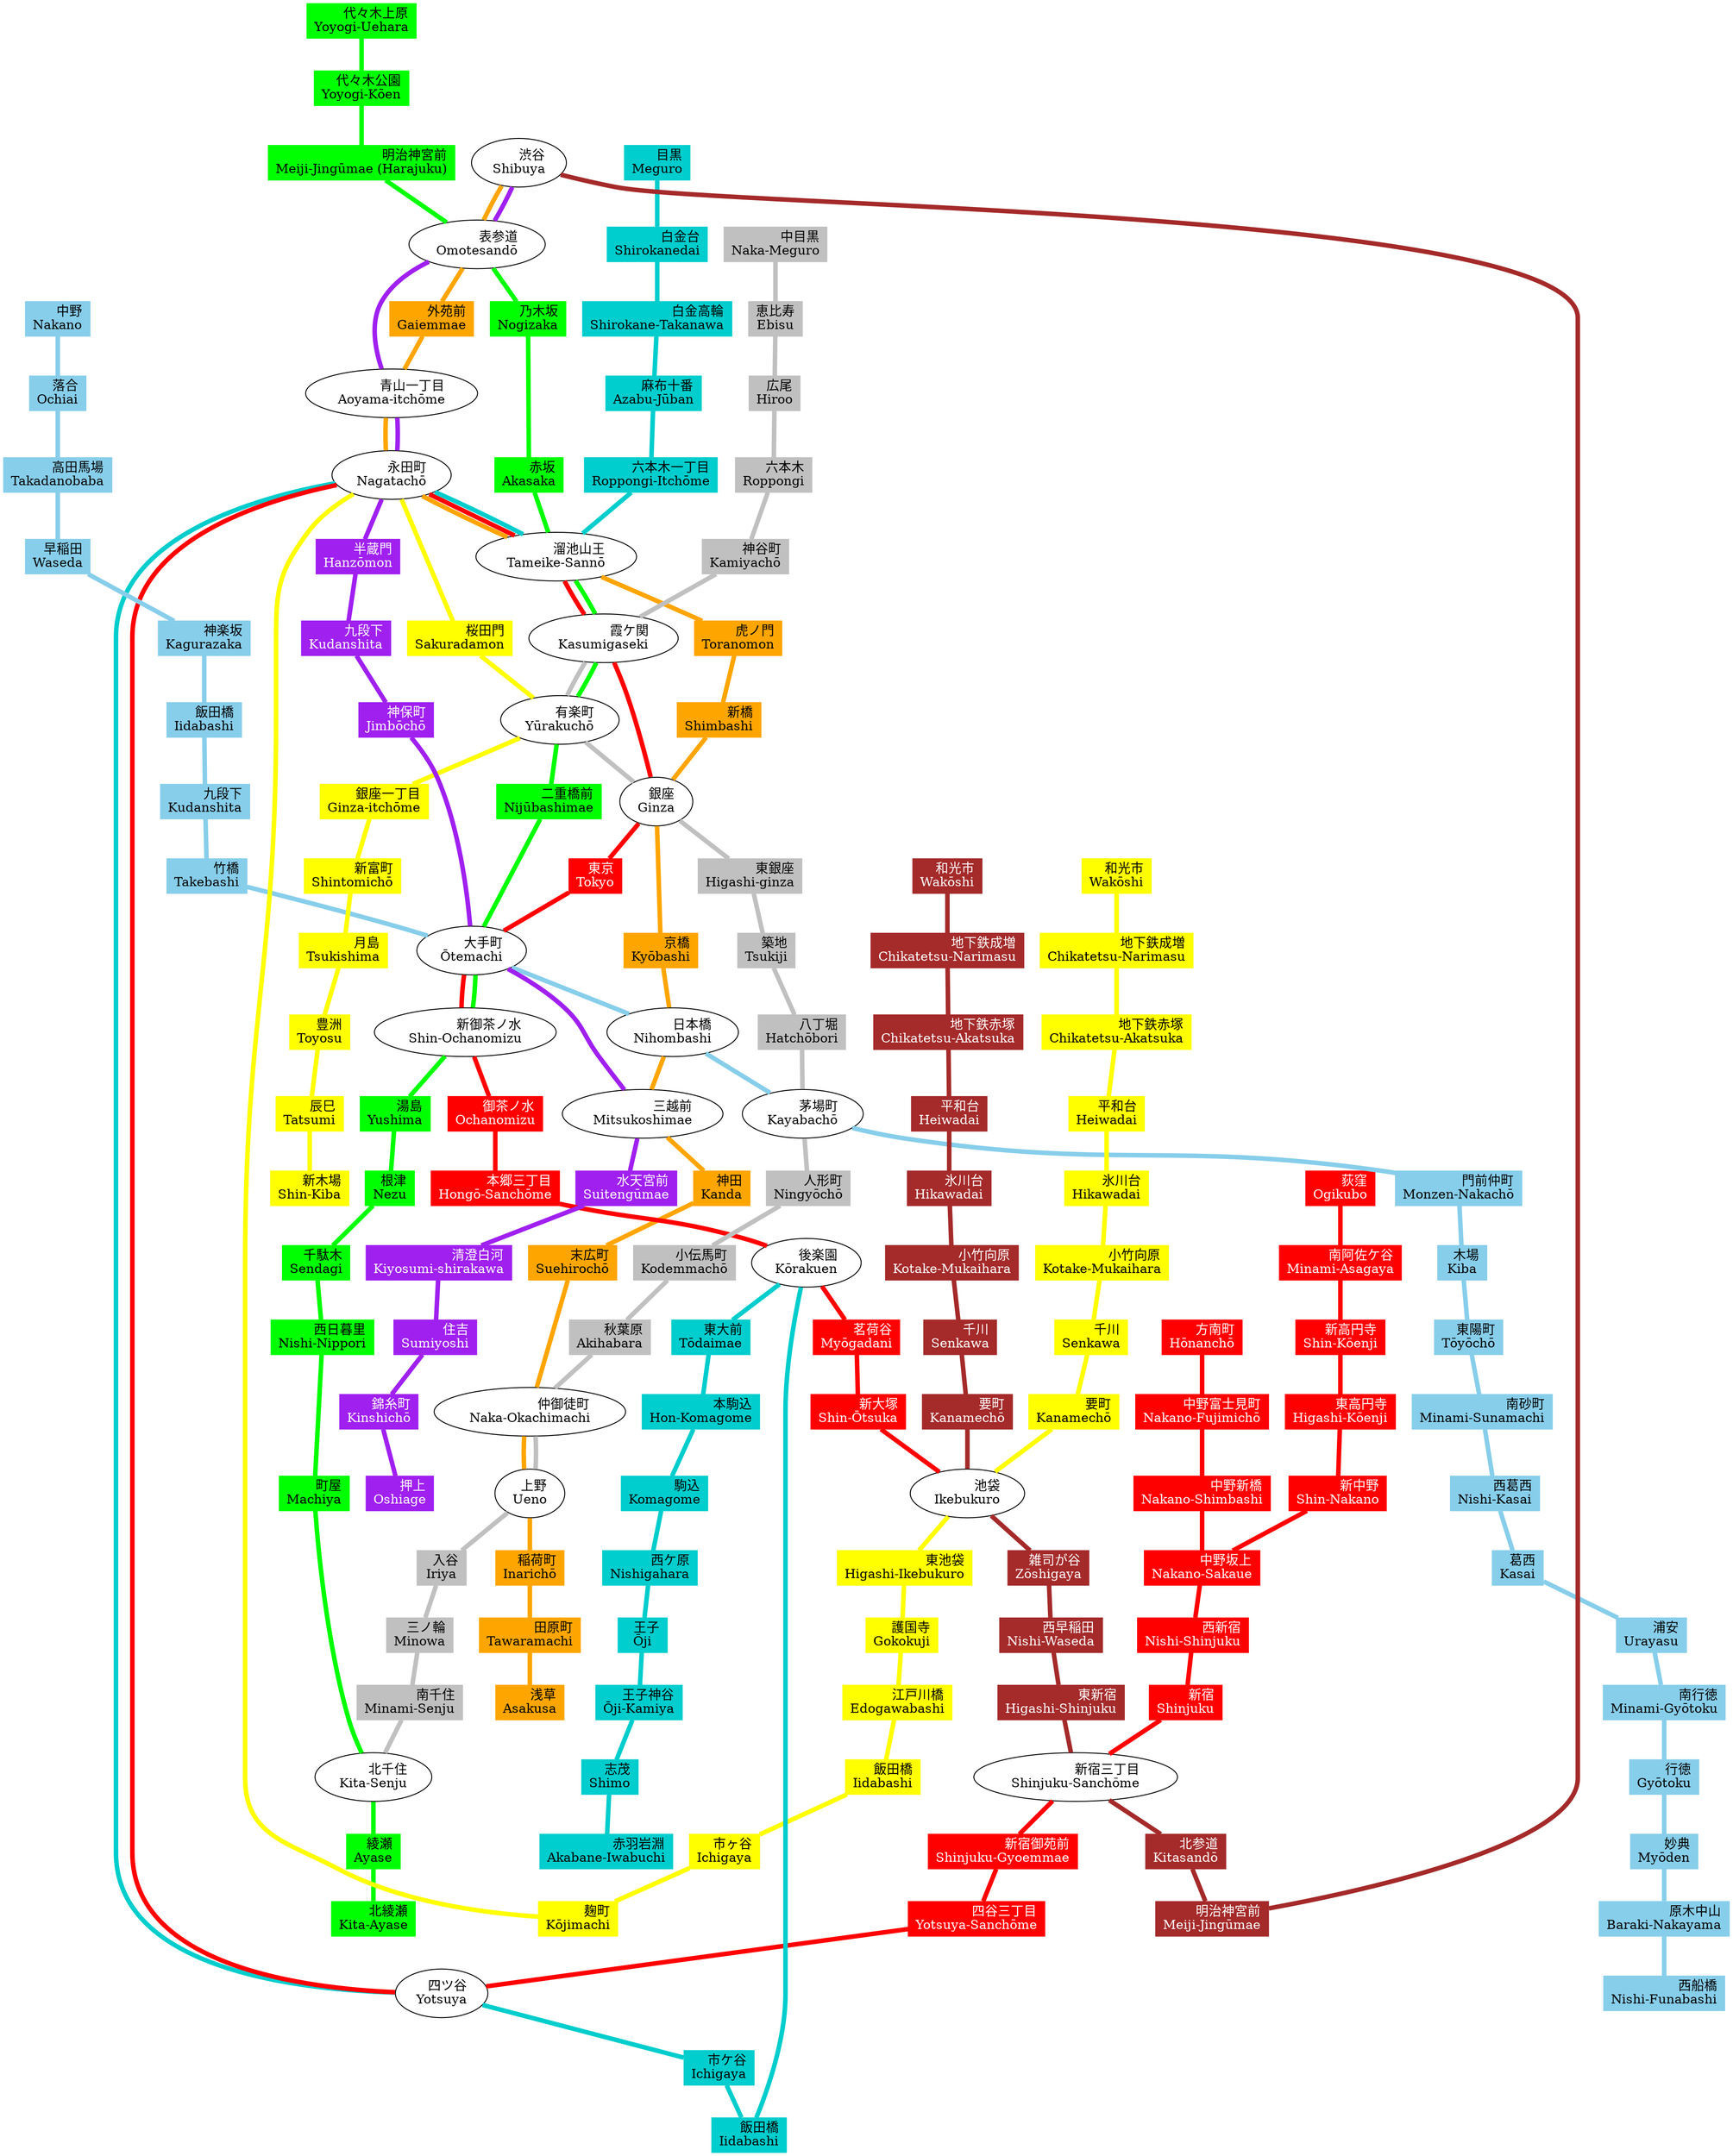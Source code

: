 // Line                               | Code | Color        |
// -----------------------------------+------+--------------+
// No 3:  Ginza Line                  | G    | orange       |
// No 4:  Marunouchi Line             | M    | red          |
// No 4:  Marunouchi Line Branch Line | m    | red          |
// No 2:  Hibiya Line                 | H    | gray         |
// No 5:  Tōzai Line                  | T    | skyblue      |
// No 9:  Chiyoda Line                | C    | green        |
// No 8:  Yūrakuchō Line              | Y    | yellow       |
// No 11: Hanzōmon Line               | Z    | purple       |
// No 7:  Namboku Line                | N    | cyan3        |
// No 13: Fukutoshin Line             | F    | brown        |

graph tokyo_metro {
    node [shape=box, style=filled]
    edge [penwidth=5]

    // No 3: Ginza Line
    node [color=orange, fontcolor=black]
    G01_F16_Z01 [label="渋谷\rShibuya", shape=ellipse, color=black, fontcolor=black, fillcolor=white]
    C04_G02_Z02 [label="表参道\rOmotesandō", shape=ellipse, color=black, fontcolor=black, fillcolor=white]
    G03 [label="外苑前\rGaiemmae"]
    G04_Z03 [label="青山一丁目\rAoyama-Itchōme", shape=ellipse, color=black, fontcolor=black, fillcolor=white]
    M13_N07_G05_Y16_Z04 [label="赤坂見附\rAkasaka-Mitsuke", shape=ellipse, color=black, fontcolor=black, fillcolor=white]
    C07_G06_M14_N06 [label="溜池山王\rTameike-Sannō", shape=ellipse, color=black, fontcolor=black, fillcolor=white]
    G07 [label="虎ノ門\rToranomon"]
    G08 [label="新橋\rShimbashi"]
    G09_H08_M16 [label="銀座\rGinza", shape=ellipse, color=black, fontcolor=black, fillcolor=white]
    G10 [label="京橋\rKyōbashi"]
    G11_T10 [label="日本橋\rNihombashi", shape=ellipse, color=black, fontcolor=black, fillcolor=white]
    G12_Z09 [label="三越前\rMitsukoshimae", shape=ellipse, color=black, fontcolor=black, fillcolor=white]
    G13 [label="神田\rKanda"]
    G14 [label="末広町\rSuehirochō"]
    G15_H16 [label="上野広小路\rUeno-Hirokōji", shape=ellipse, color=black, fontcolor=black, fillcolor=white]
    G16_H17 [label="上野\rUeno", shape=ellipse, color=black, fontcolor=black, fillcolor=white]
    G17 [label="稲荷町\rInarichō"]
    G18 [label="田原町\rTawaramachi"]
    G19 [label="浅草\rAsakusa"]

    edge [color=orange]
    G01_F16_Z01 -- C04_G02_Z02 -- G03 -- G04_Z03 -- M13_N07_G05_Y16_Z04 -- C07_G06_M14_N06 -- G07 -- G08 -- G09_H08_M16 -- G10 -- G11_T10 -- G12_Z09 -- G13 -- G14 -- G15_H16 -- G16_H17 -- G17 -- G18 -- G19

    // No 4: Marunouchi Line
    node [color=red, fontcolor=white]
    M01 [label="荻窪\rOgikubo"]
    M02 [label="南阿佐ケ谷\rMinami-Asagaya"]
    M03 [label="新高円寺\rShin-Kōenji"]
    M04 [label="東高円寺\rHigashi-Kōenji"]
    M05 [label="新中野\rShin-Nakano"]
    M06 [label="中野坂上\rNakano-Sakaue"]
    M07 [label="西新宿\rNishi-Shinjuku"]
    M08 [label="新宿\rShinjuku"]
    F13_M09 [label="新宿三丁目\rShinjuku-Sanchōme", shape=ellipse, color=black, fontcolor=black, fillcolor=white]
    M10 [label="新宿御苑前\rShinjuku-Gyoemmae"]
    M11 [label="四谷三丁目\rYotsuya-Sanchōme"]
    M12_N08 [label="四ツ谷\rYotsuya", shape=ellipse, color=black, fontcolor=black, fillcolor=white]
    M13_N07_G05_Y16_Z04 [label="赤坂見附\rAkasaka-Mitsuke", shape=ellipse, color=black, fontcolor=black, fillcolor=white]
    C07_G06_M14_N06 [label="国会議事堂前\rKokkai-Gijidō-mae", shape=ellipse, color=black, fontcolor=black, fillcolor=white]
    C08_H06_M15 [label="霞ケ関\rKasumigaseki", shape=ellipse, color=black, fontcolor=black, fillcolor=white]
    G09_H08_M16 [label="銀座\rGinza", shape=ellipse, color=black, fontcolor=black, fillcolor=white]
    M17 [label="東京\rTokyo"]
    C11_M18_T09_Z08 [label="大手町\rŌtemachi", shape=ellipse, color=black, fontcolor=black, fillcolor=white]
    C12_M19 [label="淡路町\rAwajichō", shape=ellipse, color=black, fontcolor=black, fillcolor=white]
    M20 [label="御茶ノ水\rOchanomizu"]
    M21 [label="本郷三丁目\rHongō-Sanchōme"]
    M22_N11 [label="後楽園\rKōrakuen", shape=ellipse, color=black, fontcolor=black, fillcolor=white]
    M23 [label="茗荷谷\rMyōgadani"]
    M24 [label="新大塚\rShin-Ōtsuka"]
    F09_M25_Y09 [label="池袋\rIkebukuro", shape=ellipse, color=black, fontcolor=black, fillcolor=white]

    edge [color=red]
    M01 -- M02 -- M03 -- M04 -- M05 -- M06 -- M07 -- M08 -- F13_M09 -- M10 -- M11 -- M12_N08 -- M13_N07_G05_Y16_Z04 -- C07_G06_M14_N06 -- C08_H06_M15 -- G09_H08_M16 -- M17 -- C11_M18_T09_Z08 -- C12_M19 -- M20 -- M21 -- M22_N11 -- M23 -- M24 -- F09_M25_Y09

    // No 4: Marunouchi Line Branch Line
    node [color=red, fontcolor=white]
    m03 [label="方南町\rHōnanchō"]
    m04 [label="中野富士見町\rNakano-Fujimichō"]
    m05 [label="中野新橋\rNakano-Shimbashi"]
    M06 [label="中野坂上\rNakano-Sakaue"]

    edge [color=red]
    m03 -- m04 -- m05 -- M06

    // No 2: Hibiya Line
    node [color=gray, fontcolor=black]
    H01 [label="中目黒\rNaka-Meguro"]
    H02 [label="恵比寿\rEbisu"]
    H03 [label="広尾\rHiroo"]
    H04 [label="六本木\rRoppongi"]
    H05 [label="神谷町\rKamiyachō"]
    C08_H06_M15 [label="霞ケ関\rKasumigaseki", shape=ellipse, color=black, fontcolor=black, fillcolor=white]
    C09_H07_Y18 [label="日比谷\rHibiya", shape=ellipse, color=black, fontcolor=black, fillcolor=white]
    G09_H08_M16 [label="銀座\rGinza", shape=ellipse, color=black, fontcolor=black, fillcolor=white]
    H09 [label="東銀座\rHigashi-ginza"]
    H10 [label="築地\rTsukiji"]
    H11 [label="八丁堀\rHatchōbori"]
    H12_T11 [label="茅場町\rKayabachō", shape=ellipse, color=black, fontcolor=black, fillcolor=white]
    H13 [label="人形町\rNingyōchō"]
    H14 [label="小伝馬町\rKodemmachō"]
    H15 [label="秋葉原\rAkihabara"]
    G15_H16 [label="仲御徒町\rNaka-Okachimachi", shape=ellipse, color=black, fontcolor=black, fillcolor=white]
    G16_H17 [label="上野\rUeno", shape=ellipse, color=black, fontcolor=black, fillcolor=white]
    H18 [label="入谷\rIriya"]
    H19 [label="三ノ輪\rMinowa"]
    H20 [label="南千住\rMinami-Senju"]
    C18_H21 [label="北千住\rKita-Senju", shape=ellipse, color=black, fontcolor=black, fillcolor=white]

    edge [color=gray]
    H01 -- H02 -- H03 -- H04 -- H05 -- C08_H06_M15 -- C09_H07_Y18 -- G09_H08_M16 -- H09 -- H10 -- H11 -- H12_T11 -- H13 -- H14 -- H15 -- G15_H16 -- G16_H17 -- H18 -- H19 -- H20 -- C18_H21

    // No 5: Tōzai Line
    node [color=skyblue, fontcolor=black]
    T01 [label="中野\rNakano"]
    T02 [label="落合\rOchiai"]
    T03 [label="高田馬場\rTakadanobaba"]
    T04 [label="早稲田\rWaseda"]
    T05 [label="神楽坂\rKagurazaka"]
    T06 [label="飯田橋\rIidabashi"]
    T07 [label="九段下\rKudanshita"]
    T08 [label="竹橋\rTakebashi"]
    C11_M18_T09_Z08 [label="大手町\rŌtemachi", shape=ellipse, color=black, fontcolor=black, fillcolor=white]
    G11_T10 [label="日本橋\rNihombashi", shape=ellipse, color=black, fontcolor=black, fillcolor=white]
    H12_T11 [label="茅場町\rKayabachō", shape=ellipse, color=black, fontcolor=black, fillcolor=white]
    T12 [label="門前仲町\rMonzen-Nakachō"]
    T13 [label="木場\rKiba"]
    T14 [label="東陽町\rTōyōchō"]
    T15 [label="南砂町\rMinami-Sunamachi"]
    T16 [label="西葛西\rNishi-Kasai"]
    T17 [label="葛西\rKasai"]
    T18 [label="浦安\rUrayasu"]
    T19 [label="南行徳\rMinami-Gyōtoku"]
    T20 [label="行徳\rGyōtoku"]
    T21 [label="妙典\rMyōden"]
    T22 [label="原木中山\rBaraki-Nakayama"]
    T23 [label="西船橋\rNishi-Funabashi"]

    edge [color=skyblue]
    T01 -- T02 -- T03 -- T04 -- T05 -- T06 -- T07 -- T08 -- C11_M18_T09_Z08 -- G11_T10 -- H12_T11 -- T12 -- T13 -- T14 -- T15 -- T16 -- T17 -- T18 -- T19 -- T20 -- T21 -- T22 -- T23

    // No 9: Chiyoda Line
    node [color=green, fontcolor=black]
    C01 [label="代々木上原\rYoyogi-Uehara"]
    C02 [label="代々木公園\rYoyogi-Kōen"]
    C03 [label="明治神宮前\rMeiji-Jingūmae (Harajuku)"]
    C04_G02_Z02 [label="表参道\rOmotesandō", shape=ellipse, color=black, fontcolor=black, fillcolor=white]
    C05 [label="乃木坂\rNogizaka"]
    C06 [label="赤坂\rAkasaka"]
    C07_G06_M14_N06 [label="国会議事堂前\rKokkai-Gijidō-mae", shape=ellipse, color=black, fontcolor=black, fillcolor=white]
    C08_H06_M15 [label="霞ケ関\rKasumigaseki", shape=ellipse, color=black, fontcolor=black, fillcolor=white]
    C09_H07_Y18 [label="日比谷\rHibiya", shape=ellipse, color=black, fontcolor=black, fillcolor=white]
    C10 [label="二重橋前\rNijūbashimae"]
    C11_M18_T09_Z08 [label="大手町\rŌtemachi", shape=ellipse, color=black, fontcolor=black, fillcolor=white]
    C12_M19 [label="新御茶ノ水\rShin-Ochanomizu", shape=ellipse, color=black, fontcolor=black, fillcolor=white]
    C13 [label="湯島\rYushima"]
    C14 [label="根津\rNezu"]
    C15 [label="千駄木\rSendagi"]
    C16 [label="西日暮里\rNishi-Nippori"]
    C17 [label="町屋\rMachiya"]
    C18_H21 [label="北千住\rKita-Senju", shape=ellipse, color=black, fontcolor=black, fillcolor=white]
    C19 [label="綾瀬\rAyase"]
    C20 [label="北綾瀬\rKita-Ayase"]

    edge [color=green]
    C01 -- C02 -- C03 -- C04_G02_Z02 -- C05 -- C06 -- C07_G06_M14_N06 -- C08_H06_M15 -- C09_H07_Y18 -- C10 -- C11_M18_T09_Z08 -- C12_M19 -- C13 -- C14 -- C15 -- C16 -- C17 -- C18_H21 -- C19 -- C20

    // No 8: Yūrakuchō Line
    node [color=yellow, fontcolor=black]
    Y01 [label="和光市\rWakōshi"]
    Y02 [label="地下鉄成増\rChikatetsu-Narimasu"]
    Y03 [label="地下鉄赤塚\rChikatetsu-Akatsuka"]
    Y04 [label="平和台\rHeiwadai"]
    Y05 [label="氷川台\rHikawadai"]
    Y06 [label="小竹向原\rKotake-Mukaihara"]
    Y07 [label="千川\rSenkawa"]
    Y08 [label="要町\rKanamechō"]
    F09_M25_Y09 [label="池袋\rIkebukuro", shape=ellipse, color=black, fontcolor=black, fillcolor=white]
    Y10 [label="東池袋\rHigashi-Ikebukuro"]
    Y11 [label="護国寺\rGokokuji"]
    Y12 [label="江戸川橋\rEdogawabashi"]
    Y13 [label="飯田橋\rIidabashi"]
    Y14 [label="市ヶ谷\rIchigaya"]
    Y15 [label="麹町\rKōjimachi"]
    M13_N07_G05_Y16_Z04 [label="永田町\rNagatachō", shape=ellipse, color=black, fontcolor=black, fillcolor=white]
    Y17 [label="桜田門\rSakuradamon"]
    C09_H07_Y18 [label="有楽町\rYūrakuchō", shape=ellipse, color=black, fontcolor=black, fillcolor=white]
    Y19 [label="銀座一丁目\rGinza-itchōme"]
    Y20 [label="新富町\rShintomichō"]
    Y21 [label="月島\rTsukishima"]
    Y22 [label="豊洲\rToyosu"]
    Y23 [label="辰巳\rTatsumi"]
    Y24 [label="新木場\rShin-Kiba"]

    edge [color=yellow]
    Y01 -- Y02 -- Y03 -- Y04 -- Y05 -- Y06 -- Y07 -- Y08 -- F09_M25_Y09 -- Y10 -- Y11 -- Y12 -- Y13 -- Y14 -- Y15 -- M13_N07_G05_Y16_Z04 -- Y17 -- C09_H07_Y18 -- Y19 -- Y20 -- Y21 -- Y22 -- Y23 -- Y24

    // No 11: Hanzōmon Line
    node [color=purple, fontcolor=white]
    G01_F16_Z01 [label="渋谷\rShibuya", shape=ellipse, color=black, fontcolor=black, fillcolor=white]
    C04_G02_Z02 [label="表参道\rOmotesandō", shape=ellipse, color=black, fontcolor=black, fillcolor=white]
    G04_Z03 [label="青山一丁目\rAoyama-itchōme", shape=ellipse, color=black, fontcolor=black, fillcolor=white]
    M13_N07_G05_Y16_Z04 [label="永田町\rNagatachō", shape=ellipse, color=black, fontcolor=black, fillcolor=white]
    Z05 [label="半蔵門\rHanzōmon"]
    Z06 [label="九段下\rKudanshita"]
    Z07 [label="神保町\rJimbōchō"]
    C11_M18_T09_Z08 [label="大手町\rŌtemachi", shape=ellipse, color=black, fontcolor=black, fillcolor=white]
    G12_Z09 [label="三越前\rMitsukoshimae", shape=ellipse, color=black, fontcolor=black, fillcolor=white]
    Z10 [label="水天宮前\rSuitengūmae"]
    Z11 [label="清澄白河\rKiyosumi-shirakawa"]
    Z12 [label="住吉\rSumiyoshi"]
    Z13 [label="錦糸町\rKinshichō"]
    Z14 [label="押上\rOshiage"]

    edge [color=purple]
    G01_F16_Z01 -- C04_G02_Z02 -- G04_Z03 -- M13_N07_G05_Y16_Z04 -- Z05 -- Z06 -- Z07 -- C11_M18_T09_Z08 -- G12_Z09 -- Z10 -- Z11 -- Z12 -- Z13 -- Z14

    // No 7: Namboku Line
    node [color=cyan3, fontcolor=black]
    N01 [label="目黒\rMeguro"]
    N02 [label="白金台\rShirokanedai"]
    N03 [label="白金高輪\rShirokane-Takanawa"]
    N04 [label="麻布十番\rAzabu-Jūban"]
    N05 [label="六本木一丁目\rRoppongi-Itchōme"]
    C07_G06_M14_N06 [label="溜池山王\rTameike-Sannō", shape=ellipse, color=black, fontcolor=black, fillcolor=white]
    M13_N07_G05_Y16_Z04 [label="永田町\rNagatachō", shape=ellipse, color=black, fontcolor=black, fillcolor=white]
    M12_N08 [label="四ツ谷\rYotsuya", shape=ellipse, color=black, fontcolor=black, fillcolor=white]
    N09 [label="市ケ谷\rIchigaya"]
    N10 [label="飯田橋\rIidabashi"]
    M22_N11 [label="後楽園\rKōrakuen", shape=ellipse, color=black, fontcolor=black, fillcolor=white]
    N12 [label="東大前\rTōdaimae"]
    N13 [label="本駒込\rHon-Komagome"]
    N14 [label="駒込\rKomagome"]
    N15 [label="西ケ原\rNishigahara"]
    N16 [label="王子\rŌji"]
    N17 [label="王子神谷\rŌji-Kamiya"]
    N18 [label="志茂\rShimo"]
    N19 [label="赤羽岩淵\rAkabane-Iwabuchi"]

    edge [color=cyan3]
    N01 -- N02 -- N03 -- N04 -- N05 -- C07_G06_M14_N06 -- M13_N07_G05_Y16_Z04 -- M12_N08 -- N09 -- N10 -- M22_N11 -- N12 -- N13 -- N14 -- N15 -- N16 -- N17 -- N18 -- N19

    // No 13: Fukutoshin Line
    node [color=brown, fontcolor=white]
    F01 [label="和光市\rWakōshi"]
    F02 [label="地下鉄成増\rChikatetsu-Narimasu"]
    F03 [label="地下鉄赤塚\rChikatetsu-Akatsuka"]
    F04 [label="平和台\rHeiwadai"]
    F05 [label="氷川台\rHikawadai"]
    F06 [label="小竹向原\rKotake-Mukaihara"]
    F07 [label="千川\rSenkawa"]
    F08 [label="要町\rKanamechō"]
    F09_M25_Y09 [label="池袋\rIkebukuro", shape=ellipse, color=black, fontcolor=black, fillcolor=white]
    F10 [label="雑司が谷\rZōshigaya"]
    F11 [label="西早稲田\rNishi-Waseda"]
    F12 [label="東新宿\rHigashi-Shinjuku"]
    F13_M09 [label="新宿三丁目\rShinjuku-Sanchōme", shape=ellipse, color=black, fontcolor=black, fillcolor=white]
    F14 [label="北参道\rKitasandō"]
    F15 [label="明治神宮前\rMeiji-Jingūmae"]
    G01_F16_Z01 [label="渋谷\rShibuya", shape=ellipse, color=black, fontcolor=black, fillcolor=white]

    edge [color=brown]
    F01 -- F02 -- F03 -- F04 -- F05 -- F06 -- F07 -- F08 -- F09_M25_Y09 -- F10 -- F11 -- F12 -- F13_M09 -- F14 -- F15 -- G01_F16_Z01
}
